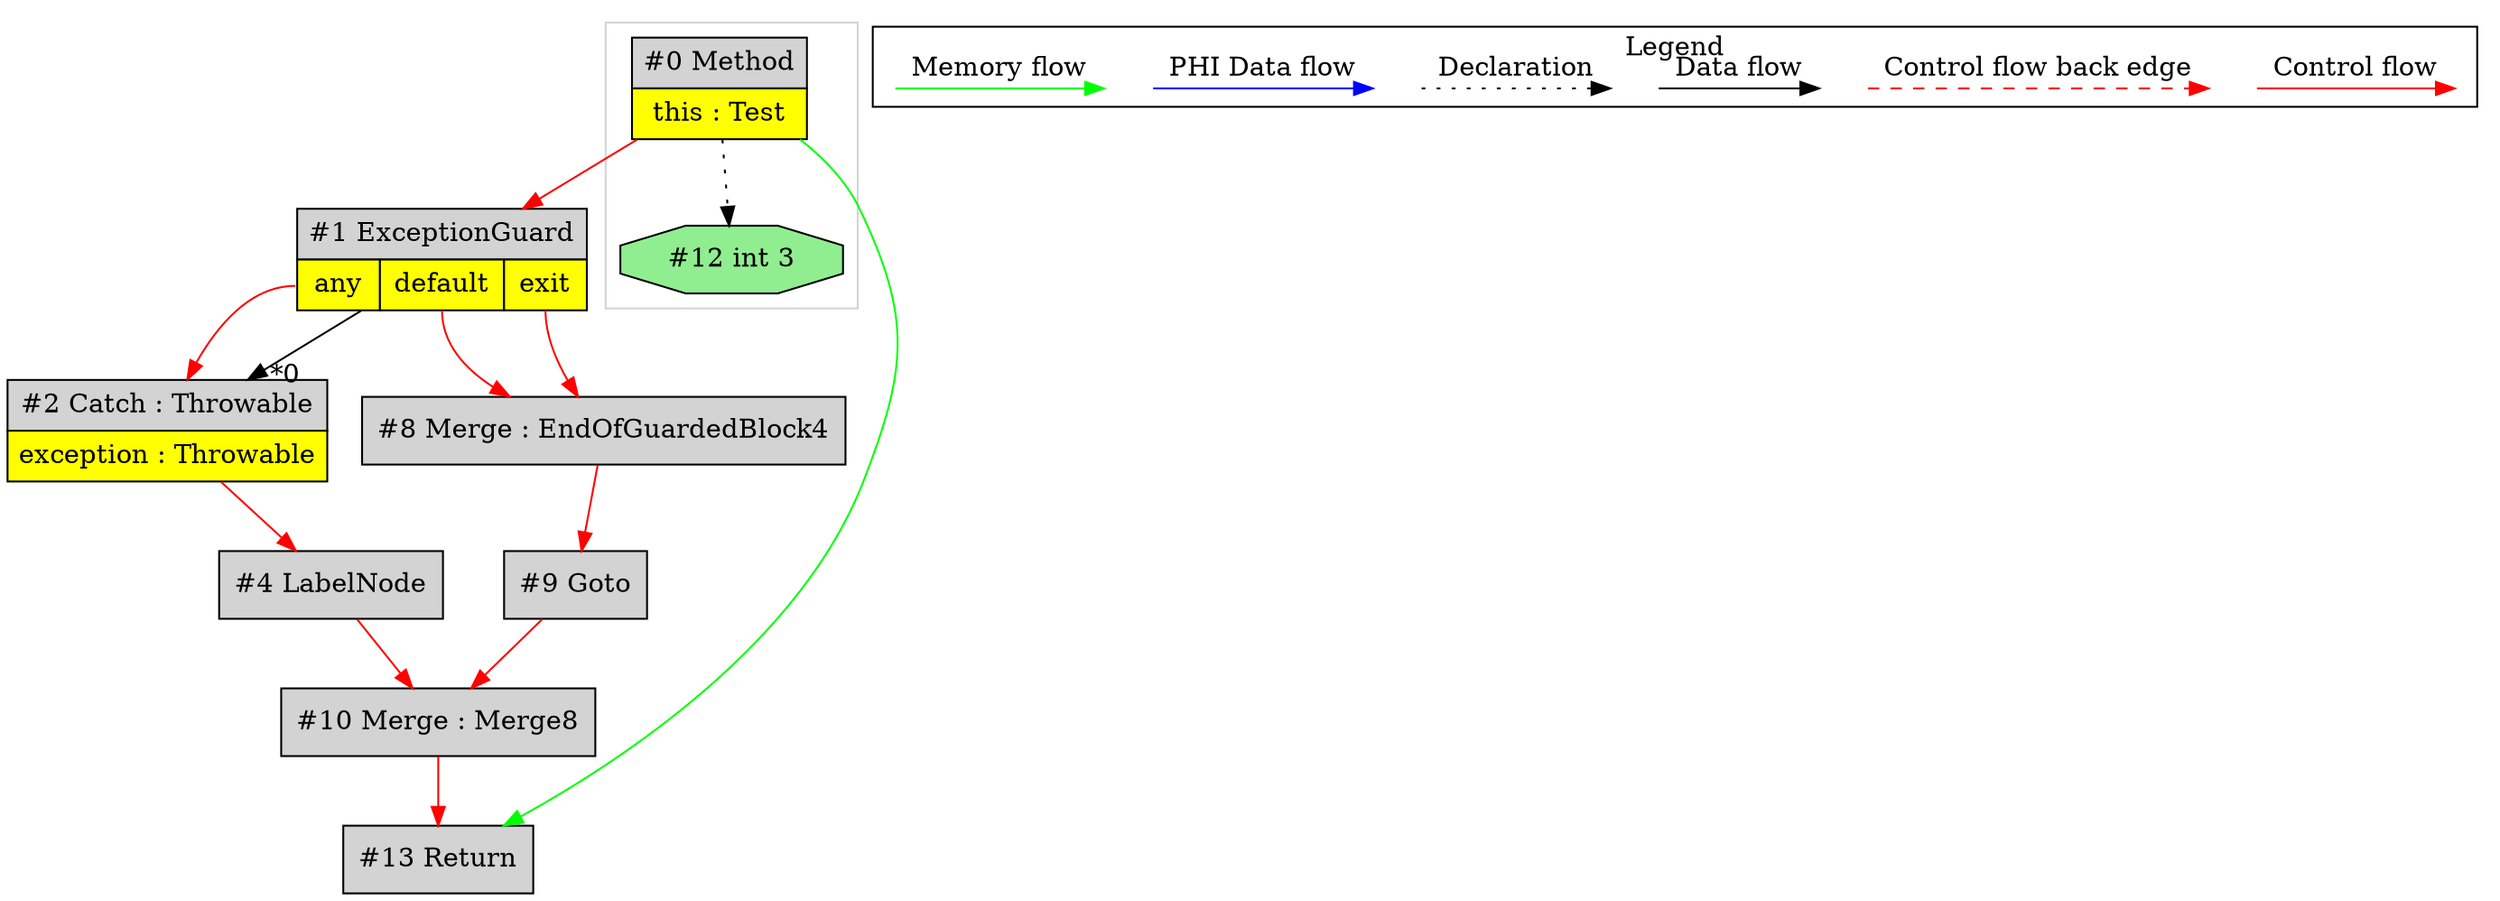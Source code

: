 digraph {
 node0[margin="0", label=<<table border="0" cellborder="1" cellspacing="0" cellpadding="5"><tr><td colspan="1">#0 Method</td></tr><tr><td port="prj11" bgcolor="yellow">this : Test</td></tr></table>>,shape=none, fillcolor=lightgrey, style=filled];
 node1[margin="0", label=<<table border="0" cellborder="1" cellspacing="0" cellpadding="5"><tr><td colspan="3">#1 ExceptionGuard</td></tr><tr><td port="prj5" bgcolor="yellow">any</td><td port="prj7" bgcolor="yellow">default</td><td port="prj6" bgcolor="yellow">exit</td></tr></table>>,shape=none, fillcolor=lightgrey, style=filled];
 node0 -> node1[labeldistance=2, color=red, fontcolor=red];
 node8[label="#8 Merge : EndOfGuardedBlock4",shape=box, fillcolor=lightgrey, style=filled];
 node1:prj7 -> node8[labeldistance=2, color=red, fontcolor=red];
 node1:prj6 -> node8[labeldistance=2, color=red, fontcolor=red];
 node9[label="#9 Goto",shape=box, fillcolor=lightgrey, style=filled];
 node8 -> node9[labeldistance=2, color=red, fontcolor=red];
 node10[label="#10 Merge : Merge8",shape=box, fillcolor=lightgrey, style=filled];
 node9 -> node10[labeldistance=2, color=red, fontcolor=red];
 node4 -> node10[labeldistance=2, color=red, fontcolor=red];
 node4[label="#4 LabelNode",shape=box, fillcolor=lightgrey, style=filled];
 node2 -> node4[labeldistance=2, color=red, fontcolor=red];
 node2[margin="0", label=<<table border="0" cellborder="1" cellspacing="0" cellpadding="5"><tr><td colspan="1">#2 Catch : Throwable</td></tr><tr><td port="prj3" bgcolor="yellow">exception : Throwable</td></tr></table>>,shape=none, fillcolor=lightgrey, style=filled];
 node1 -> node2[headlabel="*0", labeldistance=2];
 node1:prj5 -> node2[labeldistance=2, color=red, fontcolor=red];
 node13[label="#13 Return",shape=box, fillcolor=lightgrey, style=filled];
 node10 -> node13[labeldistance=2, color=red, fontcolor=red];
 node0 -> node13[labeldistance=2, color=green, constraint=false];
 node12[label="#12 int 3",shape=octagon, fillcolor=lightgreen, style=filled];
 node0 -> node12[style=dotted];
 subgraph cluster_0 {
  color=lightgray;
  node0;
  node12;
 }
 subgraph cluster_000 {
  label = "Legend";
  node [shape=point]
  {
   rank=same;
   c0 [style = invis];
   c1 [style = invis];
   c2 [style = invis];
   c3 [style = invis];
   d0 [style = invis];
   d1 [style = invis];
   d2 [style = invis];
   d3 [style = invis];
   d4 [style = invis];
   d5 [style = invis];
   d6 [style = invis];
   d7 [style = invis];
  }
  c0 -> c1 [label="Control flow", style=solid, color=red]
  c2 -> c3 [label="Control flow back edge", style=dashed, color=red]
  d0 -> d1 [label="Data flow"]
  d2 -> d3 [label="Declaration", style=dotted]
  d4 -> d5 [label="PHI Data flow", color=blue]
  d6 -> d7 [label="Memory flow", color=green]
 }

}
